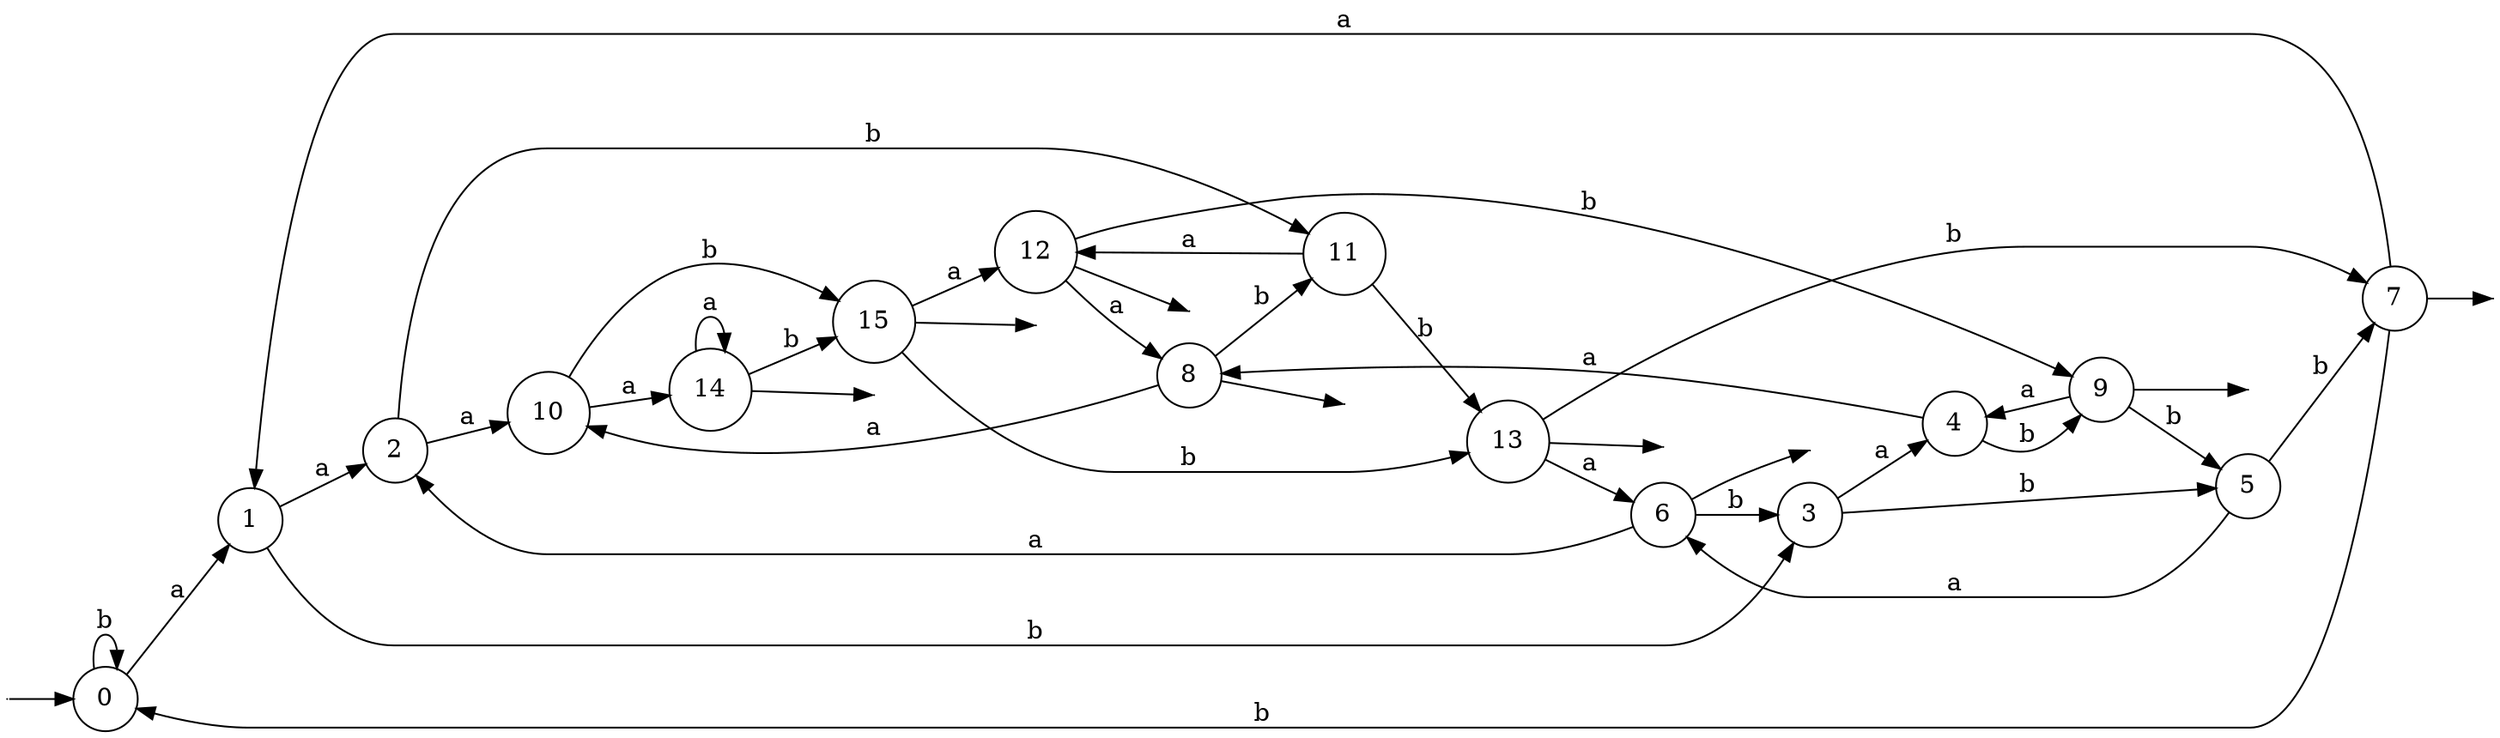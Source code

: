 digraph
{
  vcsn_context = "lal_char(ab)_b"
  rankdir = LR
  {
    node [shape = point, width = 0]
    I0
    F6
    F7
    F8
    F9
    F12
    F13
    F14
    F15
  }
  {
    node [shape = circle]
    0
    1
    2
    3
    4
    5
    6
    7
    8
    9
    10
    11
    12
    13
    14
    15
  }
  I0 -> 0
  0 -> 0 [label = "b"]
  0 -> 1 [label = "a"]
  1 -> 2 [label = "a"]
  1 -> 3 [label = "b"]
  2 -> 10 [label = "a"]
  2 -> 11 [label = "b"]
  3 -> 4 [label = "a"]
  3 -> 5 [label = "b"]
  4 -> 8 [label = "a"]
  4 -> 9 [label = "b"]
  5 -> 6 [label = "a"]
  5 -> 7 [label = "b"]
  6 -> F6
  6 -> 2 [label = "a"]
  6 -> 3 [label = "b"]
  7 -> F7
  7 -> 0 [label = "b"]
  7 -> 1 [label = "a"]
  8 -> F8
  8 -> 10 [label = "a"]
  8 -> 11 [label = "b"]
  9 -> F9
  9 -> 4 [label = "a"]
  9 -> 5 [label = "b"]
  10 -> 14 [label = "a"]
  10 -> 15 [label = "b"]
  11 -> 12 [label = "a"]
  11 -> 13 [label = "b"]
  12 -> F12
  12 -> 8 [label = "a"]
  12 -> 9 [label = "b"]
  13 -> F13
  13 -> 6 [label = "a"]
  13 -> 7 [label = "b"]
  14 -> F14
  14 -> 14 [label = "a"]
  14 -> 15 [label = "b"]
  15 -> F15
  15 -> 12 [label = "a"]
  15 -> 13 [label = "b"]
}
